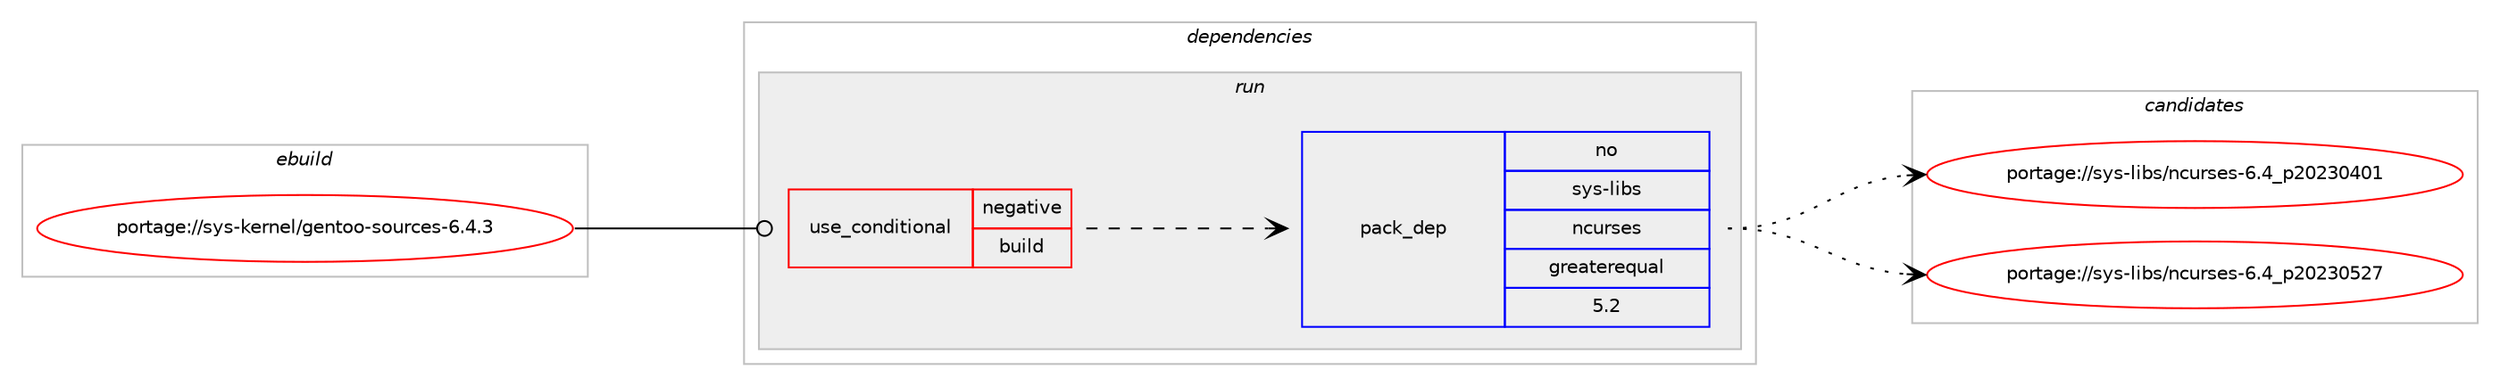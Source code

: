 digraph prolog {

# *************
# Graph options
# *************

newrank=true;
concentrate=true;
compound=true;
graph [rankdir=LR,fontname=Helvetica,fontsize=10,ranksep=1.5];#, ranksep=2.5, nodesep=0.2];
edge  [arrowhead=vee];
node  [fontname=Helvetica,fontsize=10];

# **********
# The ebuild
# **********

subgraph cluster_leftcol {
color=gray;
rank=same;
label=<<i>ebuild</i>>;
id [label="portage://sys-kernel/gentoo-sources-6.4.3", color=red, width=4, href="../sys-kernel/gentoo-sources-6.4.3.svg"];
}

# ****************
# The dependencies
# ****************

subgraph cluster_midcol {
color=gray;
label=<<i>dependencies</i>>;
subgraph cluster_compile {
fillcolor="#eeeeee";
style=filled;
label=<<i>compile</i>>;
}
subgraph cluster_compileandrun {
fillcolor="#eeeeee";
style=filled;
label=<<i>compile and run</i>>;
}
subgraph cluster_run {
fillcolor="#eeeeee";
style=filled;
label=<<i>run</i>>;
subgraph cond223 {
dependency473 [label=<<TABLE BORDER="0" CELLBORDER="1" CELLSPACING="0" CELLPADDING="4"><TR><TD ROWSPAN="3" CELLPADDING="10">use_conditional</TD></TR><TR><TD>negative</TD></TR><TR><TD>build</TD></TR></TABLE>>, shape=none, color=red];
# *** BEGIN UNKNOWN DEPENDENCY TYPE (TODO) ***
# dependency473 -> package_dependency(portage://sys-kernel/gentoo-sources-6.4.3,run,no,app-arch,cpio,none,[,,],[],[])
# *** END UNKNOWN DEPENDENCY TYPE (TODO) ***

# *** BEGIN UNKNOWN DEPENDENCY TYPE (TODO) ***
# dependency473 -> package_dependency(portage://sys-kernel/gentoo-sources-6.4.3,run,no,dev-lang,perl,none,[,,],[],[])
# *** END UNKNOWN DEPENDENCY TYPE (TODO) ***

# *** BEGIN UNKNOWN DEPENDENCY TYPE (TODO) ***
# dependency473 -> package_dependency(portage://sys-kernel/gentoo-sources-6.4.3,run,no,sys-devel,bc,none,[,,],[],[])
# *** END UNKNOWN DEPENDENCY TYPE (TODO) ***

# *** BEGIN UNKNOWN DEPENDENCY TYPE (TODO) ***
# dependency473 -> package_dependency(portage://sys-kernel/gentoo-sources-6.4.3,run,no,sys-devel,bison,none,[,,],[],[])
# *** END UNKNOWN DEPENDENCY TYPE (TODO) ***

# *** BEGIN UNKNOWN DEPENDENCY TYPE (TODO) ***
# dependency473 -> package_dependency(portage://sys-kernel/gentoo-sources-6.4.3,run,no,sys-devel,flex,none,[,,],[],[])
# *** END UNKNOWN DEPENDENCY TYPE (TODO) ***

# *** BEGIN UNKNOWN DEPENDENCY TYPE (TODO) ***
# dependency473 -> package_dependency(portage://sys-kernel/gentoo-sources-6.4.3,run,no,sys-devel,make,none,[,,],[],[])
# *** END UNKNOWN DEPENDENCY TYPE (TODO) ***

subgraph pack241 {
dependency474 [label=<<TABLE BORDER="0" CELLBORDER="1" CELLSPACING="0" CELLPADDING="4" WIDTH="220"><TR><TD ROWSPAN="6" CELLPADDING="30">pack_dep</TD></TR><TR><TD WIDTH="110">no</TD></TR><TR><TD>sys-libs</TD></TR><TR><TD>ncurses</TD></TR><TR><TD>greaterequal</TD></TR><TR><TD>5.2</TD></TR></TABLE>>, shape=none, color=blue];
}
dependency473:e -> dependency474:w [weight=20,style="dashed",arrowhead="vee"];
# *** BEGIN UNKNOWN DEPENDENCY TYPE (TODO) ***
# dependency473 -> package_dependency(portage://sys-kernel/gentoo-sources-6.4.3,run,no,virtual,libelf,none,[,,],[],[])
# *** END UNKNOWN DEPENDENCY TYPE (TODO) ***

# *** BEGIN UNKNOWN DEPENDENCY TYPE (TODO) ***
# dependency473 -> package_dependency(portage://sys-kernel/gentoo-sources-6.4.3,run,no,virtual,pkgconfig,none,[,,],[],[])
# *** END UNKNOWN DEPENDENCY TYPE (TODO) ***

}
id:e -> dependency473:w [weight=20,style="solid",arrowhead="odot"];
}
}

# **************
# The candidates
# **************

subgraph cluster_choices {
rank=same;
color=gray;
label=<<i>candidates</i>>;

subgraph choice241 {
color=black;
nodesep=1;
choice1151211154510810598115471109911711411510111545544652951125048505148524849 [label="portage://sys-libs/ncurses-6.4_p20230401", color=red, width=4,href="../sys-libs/ncurses-6.4_p20230401.svg"];
choice1151211154510810598115471109911711411510111545544652951125048505148535055 [label="portage://sys-libs/ncurses-6.4_p20230527", color=red, width=4,href="../sys-libs/ncurses-6.4_p20230527.svg"];
dependency474:e -> choice1151211154510810598115471109911711411510111545544652951125048505148524849:w [style=dotted,weight="100"];
dependency474:e -> choice1151211154510810598115471109911711411510111545544652951125048505148535055:w [style=dotted,weight="100"];
}
}

}
